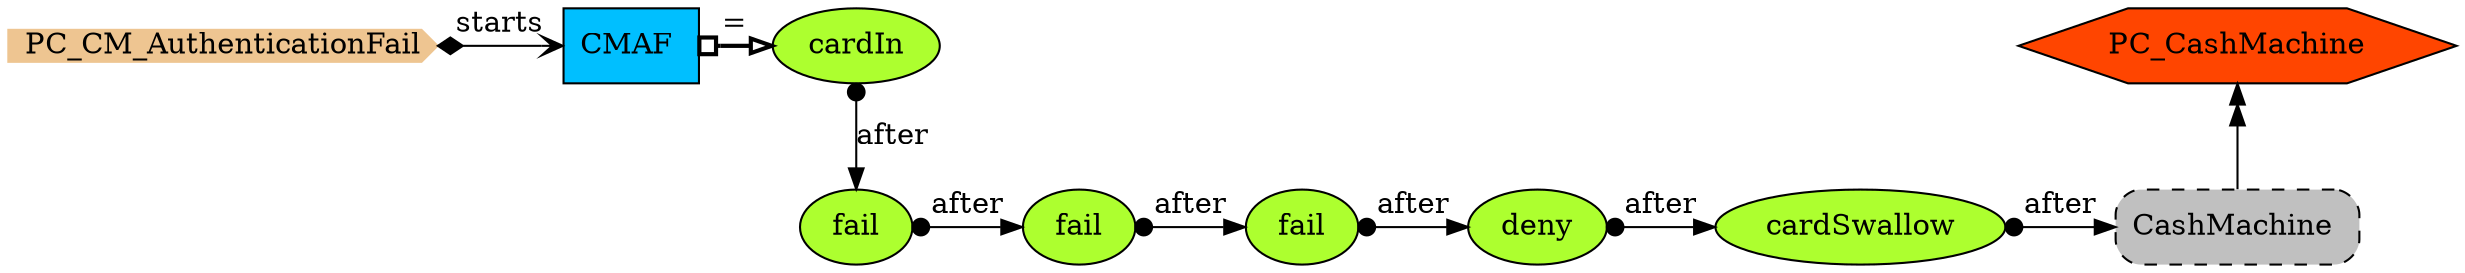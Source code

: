 digraph {
StartN_ [shape = cds,color=burlywood2,style=filled,height=.2,width=.2, label =PC_CM_AuthenticationFail];
PC_CashMachine [shape=hexagon,fillcolor=orangered,style=filled,label =PC_CashMachine];
RefCashMachine [shape=rectangle,fillcolor=gray,style="rounded,filled,dashed",label="CashMachine "];
deny [shape=ellipse,fillcolor=greenyellow,style = filled,label="deny"];
cardSwallow [shape=ellipse,fillcolor=greenyellow,style = filled,label="cardSwallow"];
fail3 [shape=ellipse,fillcolor=greenyellow,style = filled,label="fail"];
fail2 [shape=ellipse,fillcolor=greenyellow,style = filled,label="fail"];
fail [shape=ellipse,fillcolor=greenyellow,style = filled,label="fail"];
cardIn [shape=ellipse,fillcolor=greenyellow,style = filled,label="cardIn"];
CMAF [shape=box,fillcolor=deepskyblue,style = filled,label="CMAF "];

{rank=min;StartN_,CMAF,cardIn}
{rank=same;fail,fail2,fail3,deny,cardSwallow,RefCashMachine}
{rank=same;fail,fail2,fail3,deny,cardSwallow,RefCashMachine}
{rank=same;fail2,fail3,deny,cardSwallow,RefCashMachine}
{rank=same;fail3,deny,cardSwallow,RefCashMachine}
{rank=same;deny,cardSwallow,RefCashMachine}
{rank=same;cardSwallow,RefCashMachine}
{rank=same;PC_CashMachine,CMAF}

cardSwallow->RefCashMachine[arrowtail=dot,dir=both,label="after"];
RefCashMachine->PC_CashMachine[arrowhead="normalnormal",label=" "];
deny->cardSwallow[arrowtail=dot,dir=both,label="after"];
fail3->deny[arrowtail=dot,dir=both,label="after"];
fail2->fail3[arrowtail=dot,dir=both,label="after"];
fail->fail2[arrowtail=dot,dir=both,label="after"];
cardIn->fail[arrowtail=dot,dir=both,label="after"];
StartN_->CMAF[arrowhead="open",arrowtail=diamond,dir=both,label="starts"];
CMAF->cardIn[arrowhead="onormal",dir=both,arrowtail=obox,penwidth=2,label="="];
}
